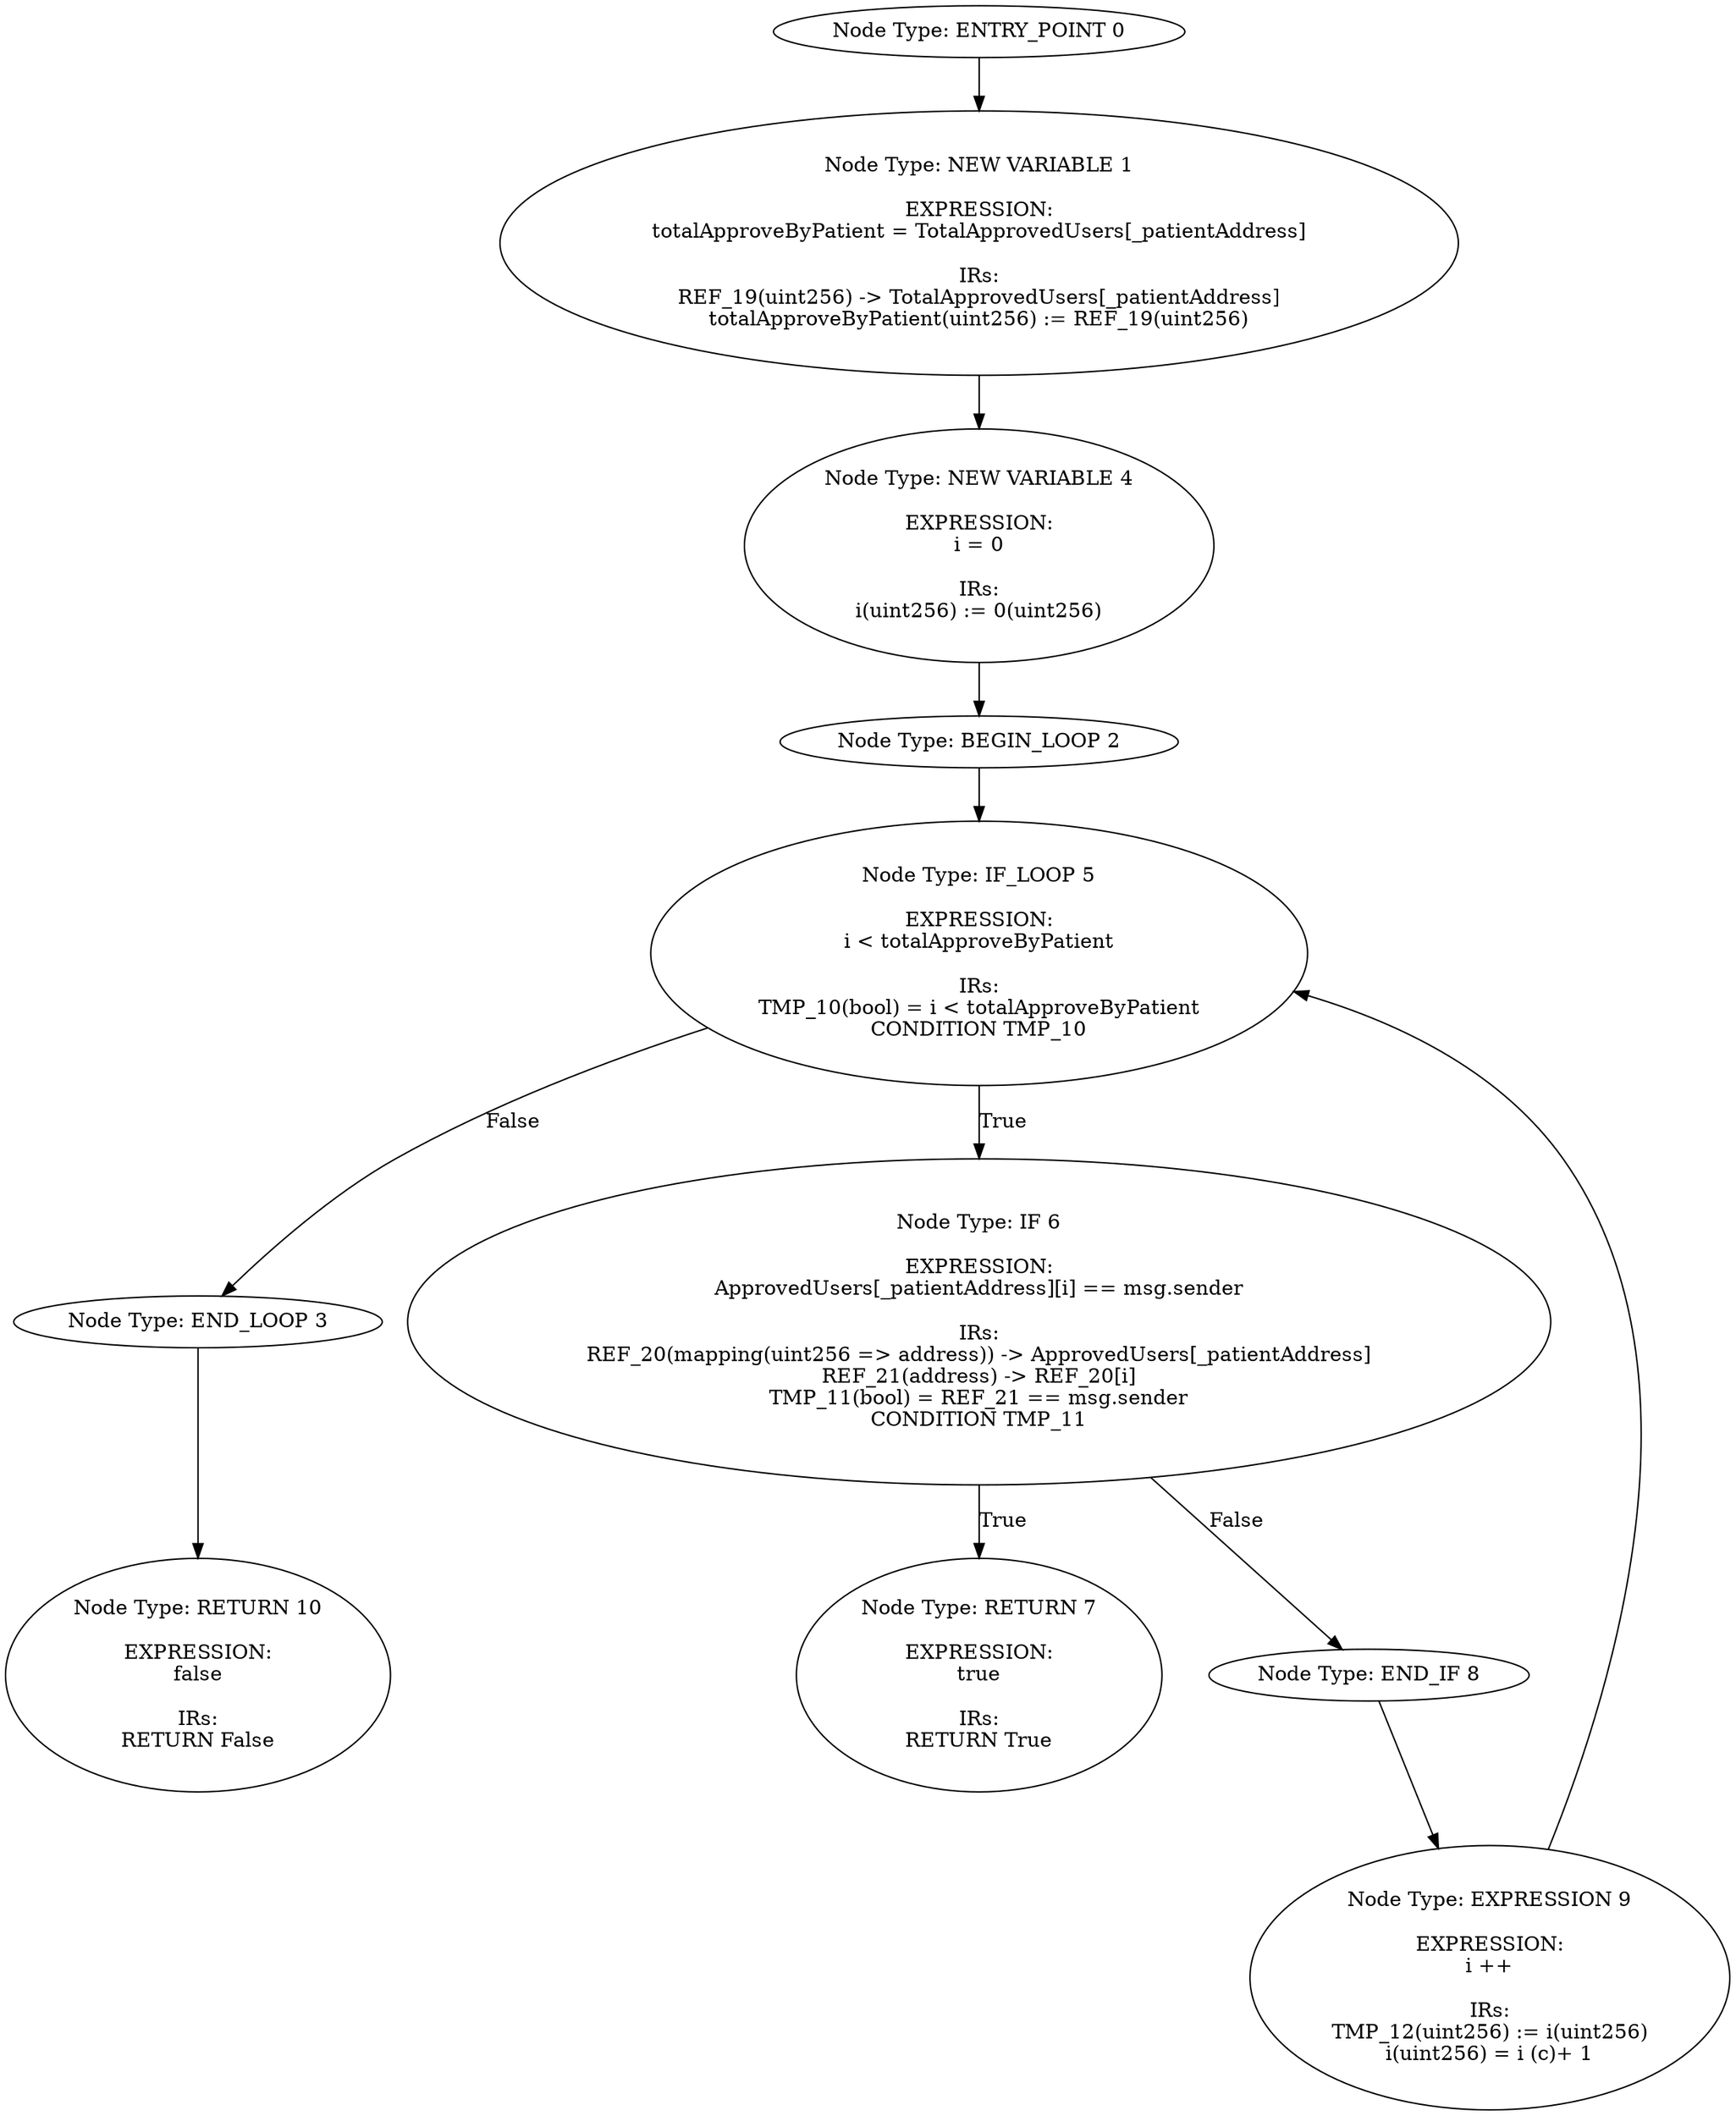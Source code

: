 digraph{
0[label="Node Type: ENTRY_POINT 0
"];
0->1;
1[label="Node Type: NEW VARIABLE 1

EXPRESSION:
totalApproveByPatient = TotalApprovedUsers[_patientAddress]

IRs:
REF_19(uint256) -> TotalApprovedUsers[_patientAddress]
totalApproveByPatient(uint256) := REF_19(uint256)"];
1->4;
2[label="Node Type: BEGIN_LOOP 2
"];
2->5;
3[label="Node Type: END_LOOP 3
"];
3->10;
4[label="Node Type: NEW VARIABLE 4

EXPRESSION:
i = 0

IRs:
i(uint256) := 0(uint256)"];
4->2;
5[label="Node Type: IF_LOOP 5

EXPRESSION:
i < totalApproveByPatient

IRs:
TMP_10(bool) = i < totalApproveByPatient
CONDITION TMP_10"];
5->6[label="True"];
5->3[label="False"];
6[label="Node Type: IF 6

EXPRESSION:
ApprovedUsers[_patientAddress][i] == msg.sender

IRs:
REF_20(mapping(uint256 => address)) -> ApprovedUsers[_patientAddress]
REF_21(address) -> REF_20[i]
TMP_11(bool) = REF_21 == msg.sender
CONDITION TMP_11"];
6->7[label="True"];
6->8[label="False"];
7[label="Node Type: RETURN 7

EXPRESSION:
true

IRs:
RETURN True"];
8[label="Node Type: END_IF 8
"];
8->9;
9[label="Node Type: EXPRESSION 9

EXPRESSION:
i ++

IRs:
TMP_12(uint256) := i(uint256)
i(uint256) = i (c)+ 1"];
9->5;
10[label="Node Type: RETURN 10

EXPRESSION:
false

IRs:
RETURN False"];
}
